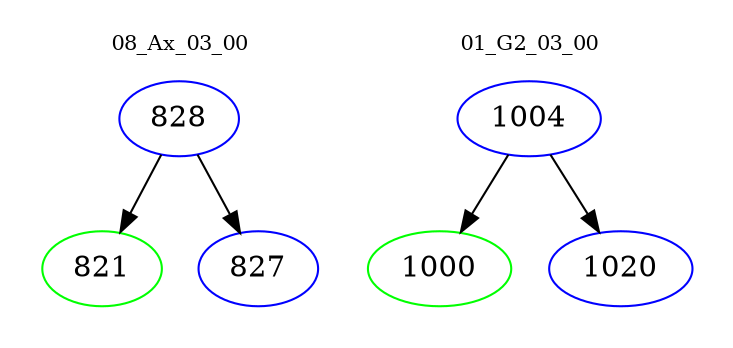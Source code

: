 digraph{
subgraph cluster_0 {
color = white
label = "08_Ax_03_00";
fontsize=10;
T0_828 [label="828", color="blue"]
T0_828 -> T0_821 [color="black"]
T0_821 [label="821", color="green"]
T0_828 -> T0_827 [color="black"]
T0_827 [label="827", color="blue"]
}
subgraph cluster_1 {
color = white
label = "01_G2_03_00";
fontsize=10;
T1_1004 [label="1004", color="blue"]
T1_1004 -> T1_1000 [color="black"]
T1_1000 [label="1000", color="green"]
T1_1004 -> T1_1020 [color="black"]
T1_1020 [label="1020", color="blue"]
}
}
